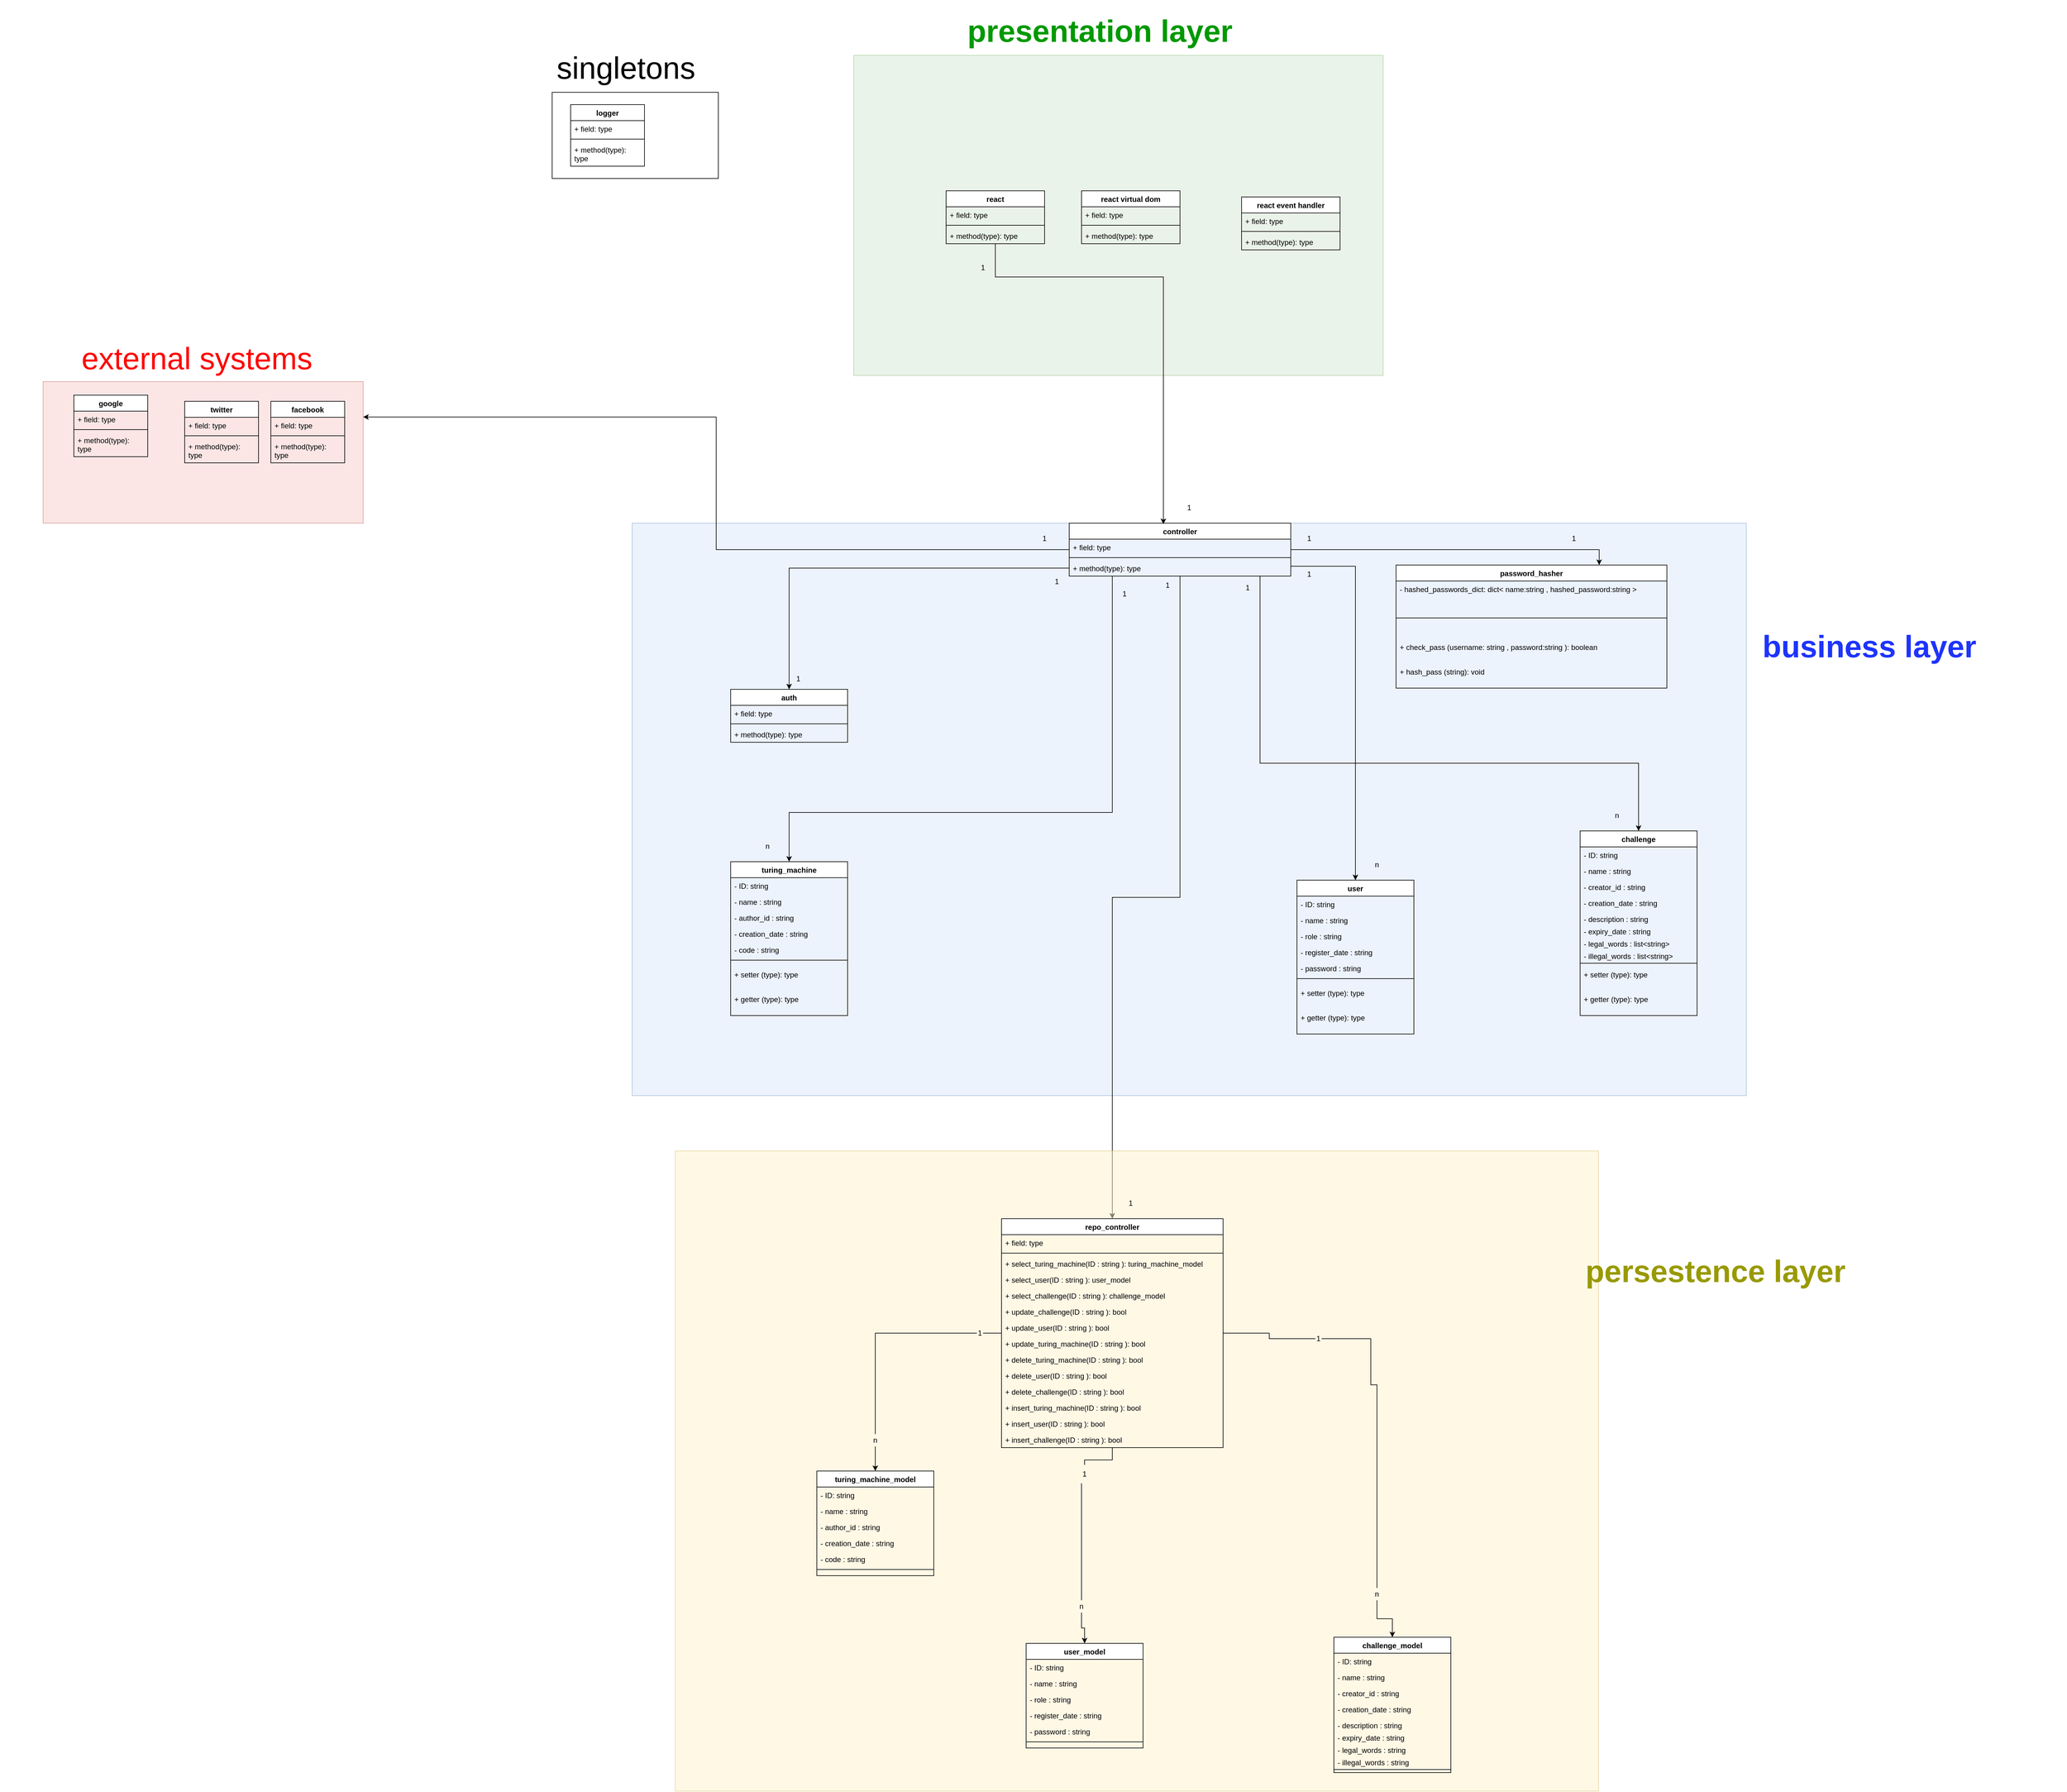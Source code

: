 <mxfile version="23.0.2" type="device">
  <diagram id="C5RBs43oDa-KdzZeNtuy" name="Page-1">
    <mxGraphModel dx="5154" dy="3052" grid="1" gridSize="10" guides="1" tooltips="1" connect="1" arrows="1" fold="1" page="1" pageScale="1" pageWidth="827" pageHeight="1169" math="0" shadow="0">
      <root>
        <mxCell id="WIyWlLk6GJQsqaUBKTNV-0" />
        <mxCell id="WIyWlLk6GJQsqaUBKTNV-1" parent="WIyWlLk6GJQsqaUBKTNV-0" />
        <mxCell id="UE2ysa2cql5D2mdt5GFg-4" value="" style="html=1;whiteSpace=wrap;fillColor=#d5e8d4;strokeColor=#82b366;opacity=50;" vertex="1" parent="WIyWlLk6GJQsqaUBKTNV-1">
          <mxGeometry x="-80" y="-620" width="860" height="520" as="geometry" />
        </mxCell>
        <mxCell id="UE2ysa2cql5D2mdt5GFg-5" value="presentation layer" style="text;html=1;strokeColor=none;fillColor=none;align=center;verticalAlign=middle;whiteSpace=wrap;rounded=0;fontSize=50;fontColor=#009900;fontStyle=1" vertex="1" parent="WIyWlLk6GJQsqaUBKTNV-1">
          <mxGeometry y="-710" width="640" height="100" as="geometry" />
        </mxCell>
        <mxCell id="UE2ysa2cql5D2mdt5GFg-6" value="react" style="swimlane;fontStyle=1;align=center;verticalAlign=top;childLayout=stackLayout;horizontal=1;startSize=26;horizontalStack=0;resizeParent=1;resizeParentMax=0;resizeLast=0;collapsible=1;marginBottom=0;whiteSpace=wrap;html=1;" vertex="1" parent="WIyWlLk6GJQsqaUBKTNV-1">
          <mxGeometry x="70" y="-400" width="160" height="86" as="geometry">
            <mxRectangle x="70" y="-400" width="100" height="30" as="alternateBounds" />
          </mxGeometry>
        </mxCell>
        <mxCell id="UE2ysa2cql5D2mdt5GFg-7" value="+ field: type" style="text;strokeColor=none;fillColor=none;align=left;verticalAlign=top;spacingLeft=4;spacingRight=4;overflow=hidden;rotatable=0;points=[[0,0.5],[1,0.5]];portConstraint=eastwest;whiteSpace=wrap;html=1;" vertex="1" parent="UE2ysa2cql5D2mdt5GFg-6">
          <mxGeometry y="26" width="160" height="26" as="geometry" />
        </mxCell>
        <mxCell id="UE2ysa2cql5D2mdt5GFg-8" value="" style="line;strokeWidth=1;fillColor=none;align=left;verticalAlign=middle;spacingTop=-1;spacingLeft=3;spacingRight=3;rotatable=0;labelPosition=right;points=[];portConstraint=eastwest;strokeColor=inherit;" vertex="1" parent="UE2ysa2cql5D2mdt5GFg-6">
          <mxGeometry y="52" width="160" height="8" as="geometry" />
        </mxCell>
        <mxCell id="UE2ysa2cql5D2mdt5GFg-9" value="+ method(type): type" style="text;strokeColor=none;fillColor=none;align=left;verticalAlign=top;spacingLeft=4;spacingRight=4;overflow=hidden;rotatable=0;points=[[0,0.5],[1,0.5]];portConstraint=eastwest;whiteSpace=wrap;html=1;" vertex="1" parent="UE2ysa2cql5D2mdt5GFg-6">
          <mxGeometry y="60" width="160" height="26" as="geometry" />
        </mxCell>
        <mxCell id="UE2ysa2cql5D2mdt5GFg-10" value="react virtual dom" style="swimlane;fontStyle=1;align=center;verticalAlign=top;childLayout=stackLayout;horizontal=1;startSize=26;horizontalStack=0;resizeParent=1;resizeParentMax=0;resizeLast=0;collapsible=1;marginBottom=0;whiteSpace=wrap;html=1;" vertex="1" parent="WIyWlLk6GJQsqaUBKTNV-1">
          <mxGeometry x="290" y="-400" width="160" height="86" as="geometry">
            <mxRectangle x="70" y="-400" width="100" height="30" as="alternateBounds" />
          </mxGeometry>
        </mxCell>
        <mxCell id="UE2ysa2cql5D2mdt5GFg-11" value="+ field: type" style="text;strokeColor=none;fillColor=none;align=left;verticalAlign=top;spacingLeft=4;spacingRight=4;overflow=hidden;rotatable=0;points=[[0,0.5],[1,0.5]];portConstraint=eastwest;whiteSpace=wrap;html=1;" vertex="1" parent="UE2ysa2cql5D2mdt5GFg-10">
          <mxGeometry y="26" width="160" height="26" as="geometry" />
        </mxCell>
        <mxCell id="UE2ysa2cql5D2mdt5GFg-12" value="" style="line;strokeWidth=1;fillColor=none;align=left;verticalAlign=middle;spacingTop=-1;spacingLeft=3;spacingRight=3;rotatable=0;labelPosition=right;points=[];portConstraint=eastwest;strokeColor=inherit;" vertex="1" parent="UE2ysa2cql5D2mdt5GFg-10">
          <mxGeometry y="52" width="160" height="8" as="geometry" />
        </mxCell>
        <mxCell id="UE2ysa2cql5D2mdt5GFg-13" value="+ method(type): type" style="text;strokeColor=none;fillColor=none;align=left;verticalAlign=top;spacingLeft=4;spacingRight=4;overflow=hidden;rotatable=0;points=[[0,0.5],[1,0.5]];portConstraint=eastwest;whiteSpace=wrap;html=1;" vertex="1" parent="UE2ysa2cql5D2mdt5GFg-10">
          <mxGeometry y="60" width="160" height="26" as="geometry" />
        </mxCell>
        <mxCell id="UE2ysa2cql5D2mdt5GFg-14" value="react event handler" style="swimlane;fontStyle=1;align=center;verticalAlign=top;childLayout=stackLayout;horizontal=1;startSize=26;horizontalStack=0;resizeParent=1;resizeParentMax=0;resizeLast=0;collapsible=1;marginBottom=0;whiteSpace=wrap;html=1;" vertex="1" parent="WIyWlLk6GJQsqaUBKTNV-1">
          <mxGeometry x="550" y="-390" width="160" height="86" as="geometry">
            <mxRectangle x="70" y="-400" width="100" height="30" as="alternateBounds" />
          </mxGeometry>
        </mxCell>
        <mxCell id="UE2ysa2cql5D2mdt5GFg-15" value="+ field: type" style="text;strokeColor=none;fillColor=none;align=left;verticalAlign=top;spacingLeft=4;spacingRight=4;overflow=hidden;rotatable=0;points=[[0,0.5],[1,0.5]];portConstraint=eastwest;whiteSpace=wrap;html=1;" vertex="1" parent="UE2ysa2cql5D2mdt5GFg-14">
          <mxGeometry y="26" width="160" height="26" as="geometry" />
        </mxCell>
        <mxCell id="UE2ysa2cql5D2mdt5GFg-16" value="" style="line;strokeWidth=1;fillColor=none;align=left;verticalAlign=middle;spacingTop=-1;spacingLeft=3;spacingRight=3;rotatable=0;labelPosition=right;points=[];portConstraint=eastwest;strokeColor=inherit;" vertex="1" parent="UE2ysa2cql5D2mdt5GFg-14">
          <mxGeometry y="52" width="160" height="8" as="geometry" />
        </mxCell>
        <mxCell id="UE2ysa2cql5D2mdt5GFg-17" value="+ method(type): type" style="text;strokeColor=none;fillColor=none;align=left;verticalAlign=top;spacingLeft=4;spacingRight=4;overflow=hidden;rotatable=0;points=[[0,0.5],[1,0.5]];portConstraint=eastwest;whiteSpace=wrap;html=1;" vertex="1" parent="UE2ysa2cql5D2mdt5GFg-14">
          <mxGeometry y="60" width="160" height="26" as="geometry" />
        </mxCell>
        <mxCell id="UE2ysa2cql5D2mdt5GFg-19" value="" style="html=1;whiteSpace=wrap;fillColor=none;" vertex="1" parent="WIyWlLk6GJQsqaUBKTNV-1">
          <mxGeometry x="-570" y="-560" width="270" height="140" as="geometry" />
        </mxCell>
        <mxCell id="UE2ysa2cql5D2mdt5GFg-20" value="singletons" style="text;html=1;strokeColor=none;fillColor=none;align=center;verticalAlign=middle;whiteSpace=wrap;rounded=0;fontSize=50;" vertex="1" parent="WIyWlLk6GJQsqaUBKTNV-1">
          <mxGeometry x="-770" y="-650" width="640" height="100" as="geometry" />
        </mxCell>
        <mxCell id="UE2ysa2cql5D2mdt5GFg-22" value="logger" style="swimlane;fontStyle=1;align=center;verticalAlign=top;childLayout=stackLayout;horizontal=1;startSize=26;horizontalStack=0;resizeParent=1;resizeParentMax=0;resizeLast=0;collapsible=1;marginBottom=0;whiteSpace=wrap;html=1;" vertex="1" parent="WIyWlLk6GJQsqaUBKTNV-1">
          <mxGeometry x="-540" y="-540" width="120" height="100" as="geometry">
            <mxRectangle x="70" y="-400" width="100" height="30" as="alternateBounds" />
          </mxGeometry>
        </mxCell>
        <mxCell id="UE2ysa2cql5D2mdt5GFg-23" value="+ field: type" style="text;strokeColor=none;fillColor=none;align=left;verticalAlign=top;spacingLeft=4;spacingRight=4;overflow=hidden;rotatable=0;points=[[0,0.5],[1,0.5]];portConstraint=eastwest;whiteSpace=wrap;html=1;" vertex="1" parent="UE2ysa2cql5D2mdt5GFg-22">
          <mxGeometry y="26" width="120" height="26" as="geometry" />
        </mxCell>
        <mxCell id="UE2ysa2cql5D2mdt5GFg-24" value="" style="line;strokeWidth=1;fillColor=none;align=left;verticalAlign=middle;spacingTop=-1;spacingLeft=3;spacingRight=3;rotatable=0;labelPosition=right;points=[];portConstraint=eastwest;strokeColor=inherit;" vertex="1" parent="UE2ysa2cql5D2mdt5GFg-22">
          <mxGeometry y="52" width="120" height="8" as="geometry" />
        </mxCell>
        <mxCell id="UE2ysa2cql5D2mdt5GFg-25" value="+ method(type): type" style="text;strokeColor=none;fillColor=none;align=left;verticalAlign=top;spacingLeft=4;spacingRight=4;overflow=hidden;rotatable=0;points=[[0,0.5],[1,0.5]];portConstraint=eastwest;whiteSpace=wrap;html=1;" vertex="1" parent="UE2ysa2cql5D2mdt5GFg-22">
          <mxGeometry y="60" width="120" height="40" as="geometry" />
        </mxCell>
        <mxCell id="UE2ysa2cql5D2mdt5GFg-26" value="" style="html=1;whiteSpace=wrap;fillColor=#dae8fc;labelBackgroundColor=default;strokeColor=#6c8ebf;opacity=50;" vertex="1" parent="WIyWlLk6GJQsqaUBKTNV-1">
          <mxGeometry x="-440" y="140" width="1810" height="930" as="geometry" />
        </mxCell>
        <mxCell id="UE2ysa2cql5D2mdt5GFg-27" value="business layer" style="text;html=1;strokeColor=none;fillColor=none;align=center;verticalAlign=middle;whiteSpace=wrap;rounded=0;fontSize=50;fontColor=#1E34FC;fontStyle=1" vertex="1" parent="WIyWlLk6GJQsqaUBKTNV-1">
          <mxGeometry x="1250" y="290" width="640" height="100" as="geometry" />
        </mxCell>
        <mxCell id="UE2ysa2cql5D2mdt5GFg-189" style="edgeStyle=orthogonalEdgeStyle;rounded=0;orthogonalLoop=1;jettySize=auto;html=1;" edge="1" parent="WIyWlLk6GJQsqaUBKTNV-1" source="UE2ysa2cql5D2mdt5GFg-28" target="UE2ysa2cql5D2mdt5GFg-117">
          <mxGeometry relative="1" as="geometry" />
        </mxCell>
        <mxCell id="UE2ysa2cql5D2mdt5GFg-197" style="edgeStyle=orthogonalEdgeStyle;rounded=0;orthogonalLoop=1;jettySize=auto;html=1;entryX=1;entryY=0.25;entryDx=0;entryDy=0;" edge="1" parent="WIyWlLk6GJQsqaUBKTNV-1" source="UE2ysa2cql5D2mdt5GFg-28" target="UE2ysa2cql5D2mdt5GFg-41">
          <mxGeometry relative="1" as="geometry" />
        </mxCell>
        <mxCell id="UE2ysa2cql5D2mdt5GFg-198" style="edgeStyle=orthogonalEdgeStyle;rounded=0;orthogonalLoop=1;jettySize=auto;html=1;" edge="1" parent="WIyWlLk6GJQsqaUBKTNV-1" source="UE2ysa2cql5D2mdt5GFg-28" target="UE2ysa2cql5D2mdt5GFg-81">
          <mxGeometry relative="1" as="geometry">
            <Array as="points">
              <mxPoint x="340" y="610" />
              <mxPoint x="-185" y="610" />
            </Array>
          </mxGeometry>
        </mxCell>
        <mxCell id="UE2ysa2cql5D2mdt5GFg-201" style="edgeStyle=orthogonalEdgeStyle;rounded=0;orthogonalLoop=1;jettySize=auto;html=1;entryX=0.5;entryY=0;entryDx=0;entryDy=0;" edge="1" parent="WIyWlLk6GJQsqaUBKTNV-1" source="UE2ysa2cql5D2mdt5GFg-28" target="UE2ysa2cql5D2mdt5GFg-72">
          <mxGeometry relative="1" as="geometry">
            <Array as="points">
              <mxPoint x="735" y="210" />
            </Array>
          </mxGeometry>
        </mxCell>
        <mxCell id="UE2ysa2cql5D2mdt5GFg-202" style="edgeStyle=orthogonalEdgeStyle;rounded=0;orthogonalLoop=1;jettySize=auto;html=1;entryX=0.75;entryY=0;entryDx=0;entryDy=0;" edge="1" parent="WIyWlLk6GJQsqaUBKTNV-1" source="UE2ysa2cql5D2mdt5GFg-28" target="UE2ysa2cql5D2mdt5GFg-103">
          <mxGeometry relative="1" as="geometry" />
        </mxCell>
        <mxCell id="UE2ysa2cql5D2mdt5GFg-203" style="edgeStyle=orthogonalEdgeStyle;rounded=0;orthogonalLoop=1;jettySize=auto;html=1;" edge="1" parent="WIyWlLk6GJQsqaUBKTNV-1" source="UE2ysa2cql5D2mdt5GFg-28" target="UE2ysa2cql5D2mdt5GFg-90">
          <mxGeometry relative="1" as="geometry">
            <Array as="points">
              <mxPoint x="580" y="530" />
              <mxPoint x="1195" y="530" />
            </Array>
          </mxGeometry>
        </mxCell>
        <mxCell id="UE2ysa2cql5D2mdt5GFg-28" value="controller" style="swimlane;fontStyle=1;align=center;verticalAlign=top;childLayout=stackLayout;horizontal=1;startSize=26;horizontalStack=0;resizeParent=1;resizeParentMax=0;resizeLast=0;collapsible=1;marginBottom=0;whiteSpace=wrap;html=1;" vertex="1" parent="WIyWlLk6GJQsqaUBKTNV-1">
          <mxGeometry x="270" y="140" width="360" height="86" as="geometry">
            <mxRectangle x="70" y="-400" width="100" height="30" as="alternateBounds" />
          </mxGeometry>
        </mxCell>
        <mxCell id="UE2ysa2cql5D2mdt5GFg-29" value="+ field: type" style="text;strokeColor=none;fillColor=none;align=left;verticalAlign=top;spacingLeft=4;spacingRight=4;overflow=hidden;rotatable=0;points=[[0,0.5],[1,0.5]];portConstraint=eastwest;whiteSpace=wrap;html=1;" vertex="1" parent="UE2ysa2cql5D2mdt5GFg-28">
          <mxGeometry y="26" width="360" height="26" as="geometry" />
        </mxCell>
        <mxCell id="UE2ysa2cql5D2mdt5GFg-30" value="" style="line;strokeWidth=1;fillColor=none;align=left;verticalAlign=middle;spacingTop=-1;spacingLeft=3;spacingRight=3;rotatable=0;labelPosition=right;points=[];portConstraint=eastwest;strokeColor=inherit;" vertex="1" parent="UE2ysa2cql5D2mdt5GFg-28">
          <mxGeometry y="52" width="360" height="8" as="geometry" />
        </mxCell>
        <mxCell id="UE2ysa2cql5D2mdt5GFg-31" value="+ method(type): type" style="text;strokeColor=none;fillColor=none;align=left;verticalAlign=top;spacingLeft=4;spacingRight=4;overflow=hidden;rotatable=0;points=[[0,0.5],[1,0.5]];portConstraint=eastwest;whiteSpace=wrap;html=1;" vertex="1" parent="UE2ysa2cql5D2mdt5GFg-28">
          <mxGeometry y="60" width="360" height="26" as="geometry" />
        </mxCell>
        <mxCell id="UE2ysa2cql5D2mdt5GFg-32" value="auth" style="swimlane;fontStyle=1;align=center;verticalAlign=top;childLayout=stackLayout;horizontal=1;startSize=26;horizontalStack=0;resizeParent=1;resizeParentMax=0;resizeLast=0;collapsible=1;marginBottom=0;whiteSpace=wrap;html=1;" vertex="1" parent="WIyWlLk6GJQsqaUBKTNV-1">
          <mxGeometry x="-280" y="410" width="190" height="86" as="geometry">
            <mxRectangle x="70" y="-400" width="100" height="30" as="alternateBounds" />
          </mxGeometry>
        </mxCell>
        <mxCell id="UE2ysa2cql5D2mdt5GFg-33" value="+ field: type" style="text;strokeColor=none;fillColor=none;align=left;verticalAlign=top;spacingLeft=4;spacingRight=4;overflow=hidden;rotatable=0;points=[[0,0.5],[1,0.5]];portConstraint=eastwest;whiteSpace=wrap;html=1;" vertex="1" parent="UE2ysa2cql5D2mdt5GFg-32">
          <mxGeometry y="26" width="190" height="26" as="geometry" />
        </mxCell>
        <mxCell id="UE2ysa2cql5D2mdt5GFg-34" value="" style="line;strokeWidth=1;fillColor=none;align=left;verticalAlign=middle;spacingTop=-1;spacingLeft=3;spacingRight=3;rotatable=0;labelPosition=right;points=[];portConstraint=eastwest;strokeColor=inherit;" vertex="1" parent="UE2ysa2cql5D2mdt5GFg-32">
          <mxGeometry y="52" width="190" height="8" as="geometry" />
        </mxCell>
        <mxCell id="UE2ysa2cql5D2mdt5GFg-35" value="+ method(type): type" style="text;strokeColor=none;fillColor=none;align=left;verticalAlign=top;spacingLeft=4;spacingRight=4;overflow=hidden;rotatable=0;points=[[0,0.5],[1,0.5]];portConstraint=eastwest;whiteSpace=wrap;html=1;" vertex="1" parent="UE2ysa2cql5D2mdt5GFg-32">
          <mxGeometry y="60" width="190" height="26" as="geometry" />
        </mxCell>
        <mxCell id="UE2ysa2cql5D2mdt5GFg-41" value="" style="html=1;whiteSpace=wrap;fillColor=#f8cecc;strokeColor=#b85450;opacity=50;" vertex="1" parent="WIyWlLk6GJQsqaUBKTNV-1">
          <mxGeometry x="-1397" y="-90" width="520" height="230" as="geometry" />
        </mxCell>
        <mxCell id="UE2ysa2cql5D2mdt5GFg-42" value="external systems" style="text;html=1;strokeColor=none;fillColor=none;align=center;verticalAlign=middle;whiteSpace=wrap;rounded=0;fontSize=50;fontColor=#FF0000;" vertex="1" parent="WIyWlLk6GJQsqaUBKTNV-1">
          <mxGeometry x="-1467" y="-178" width="640" height="100" as="geometry" />
        </mxCell>
        <mxCell id="UE2ysa2cql5D2mdt5GFg-43" value="google" style="swimlane;fontStyle=1;align=center;verticalAlign=top;childLayout=stackLayout;horizontal=1;startSize=26;horizontalStack=0;resizeParent=1;resizeParentMax=0;resizeLast=0;collapsible=1;marginBottom=0;whiteSpace=wrap;html=1;" vertex="1" parent="WIyWlLk6GJQsqaUBKTNV-1">
          <mxGeometry x="-1347" y="-68" width="120" height="100" as="geometry">
            <mxRectangle x="70" y="-400" width="100" height="30" as="alternateBounds" />
          </mxGeometry>
        </mxCell>
        <mxCell id="UE2ysa2cql5D2mdt5GFg-44" value="+ field: type" style="text;strokeColor=none;fillColor=none;align=left;verticalAlign=top;spacingLeft=4;spacingRight=4;overflow=hidden;rotatable=0;points=[[0,0.5],[1,0.5]];portConstraint=eastwest;whiteSpace=wrap;html=1;" vertex="1" parent="UE2ysa2cql5D2mdt5GFg-43">
          <mxGeometry y="26" width="120" height="26" as="geometry" />
        </mxCell>
        <mxCell id="UE2ysa2cql5D2mdt5GFg-45" value="" style="line;strokeWidth=1;fillColor=none;align=left;verticalAlign=middle;spacingTop=-1;spacingLeft=3;spacingRight=3;rotatable=0;labelPosition=right;points=[];portConstraint=eastwest;strokeColor=inherit;" vertex="1" parent="UE2ysa2cql5D2mdt5GFg-43">
          <mxGeometry y="52" width="120" height="8" as="geometry" />
        </mxCell>
        <mxCell id="UE2ysa2cql5D2mdt5GFg-46" value="+ method(type): type" style="text;strokeColor=none;fillColor=none;align=left;verticalAlign=top;spacingLeft=4;spacingRight=4;overflow=hidden;rotatable=0;points=[[0,0.5],[1,0.5]];portConstraint=eastwest;whiteSpace=wrap;html=1;" vertex="1" parent="UE2ysa2cql5D2mdt5GFg-43">
          <mxGeometry y="60" width="120" height="40" as="geometry" />
        </mxCell>
        <mxCell id="UE2ysa2cql5D2mdt5GFg-47" value="twitter" style="swimlane;fontStyle=1;align=center;verticalAlign=top;childLayout=stackLayout;horizontal=1;startSize=26;horizontalStack=0;resizeParent=1;resizeParentMax=0;resizeLast=0;collapsible=1;marginBottom=0;whiteSpace=wrap;html=1;" vertex="1" parent="WIyWlLk6GJQsqaUBKTNV-1">
          <mxGeometry x="-1167" y="-58" width="120" height="100" as="geometry">
            <mxRectangle x="70" y="-400" width="100" height="30" as="alternateBounds" />
          </mxGeometry>
        </mxCell>
        <mxCell id="UE2ysa2cql5D2mdt5GFg-48" value="+ field: type" style="text;strokeColor=none;fillColor=none;align=left;verticalAlign=top;spacingLeft=4;spacingRight=4;overflow=hidden;rotatable=0;points=[[0,0.5],[1,0.5]];portConstraint=eastwest;whiteSpace=wrap;html=1;" vertex="1" parent="UE2ysa2cql5D2mdt5GFg-47">
          <mxGeometry y="26" width="120" height="26" as="geometry" />
        </mxCell>
        <mxCell id="UE2ysa2cql5D2mdt5GFg-49" value="" style="line;strokeWidth=1;fillColor=none;align=left;verticalAlign=middle;spacingTop=-1;spacingLeft=3;spacingRight=3;rotatable=0;labelPosition=right;points=[];portConstraint=eastwest;strokeColor=inherit;" vertex="1" parent="UE2ysa2cql5D2mdt5GFg-47">
          <mxGeometry y="52" width="120" height="8" as="geometry" />
        </mxCell>
        <mxCell id="UE2ysa2cql5D2mdt5GFg-50" value="+ method(type): type" style="text;strokeColor=none;fillColor=none;align=left;verticalAlign=top;spacingLeft=4;spacingRight=4;overflow=hidden;rotatable=0;points=[[0,0.5],[1,0.5]];portConstraint=eastwest;whiteSpace=wrap;html=1;" vertex="1" parent="UE2ysa2cql5D2mdt5GFg-47">
          <mxGeometry y="60" width="120" height="40" as="geometry" />
        </mxCell>
        <mxCell id="UE2ysa2cql5D2mdt5GFg-51" value="facebook" style="swimlane;fontStyle=1;align=center;verticalAlign=top;childLayout=stackLayout;horizontal=1;startSize=26;horizontalStack=0;resizeParent=1;resizeParentMax=0;resizeLast=0;collapsible=1;marginBottom=0;whiteSpace=wrap;html=1;" vertex="1" parent="WIyWlLk6GJQsqaUBKTNV-1">
          <mxGeometry x="-1027" y="-58" width="120" height="100" as="geometry">
            <mxRectangle x="70" y="-400" width="100" height="30" as="alternateBounds" />
          </mxGeometry>
        </mxCell>
        <mxCell id="UE2ysa2cql5D2mdt5GFg-52" value="+ field: type" style="text;strokeColor=none;fillColor=none;align=left;verticalAlign=top;spacingLeft=4;spacingRight=4;overflow=hidden;rotatable=0;points=[[0,0.5],[1,0.5]];portConstraint=eastwest;whiteSpace=wrap;html=1;" vertex="1" parent="UE2ysa2cql5D2mdt5GFg-51">
          <mxGeometry y="26" width="120" height="26" as="geometry" />
        </mxCell>
        <mxCell id="UE2ysa2cql5D2mdt5GFg-53" value="" style="line;strokeWidth=1;fillColor=none;align=left;verticalAlign=middle;spacingTop=-1;spacingLeft=3;spacingRight=3;rotatable=0;labelPosition=right;points=[];portConstraint=eastwest;strokeColor=inherit;" vertex="1" parent="UE2ysa2cql5D2mdt5GFg-51">
          <mxGeometry y="52" width="120" height="8" as="geometry" />
        </mxCell>
        <mxCell id="UE2ysa2cql5D2mdt5GFg-54" value="+ method(type): type" style="text;strokeColor=none;fillColor=none;align=left;verticalAlign=top;spacingLeft=4;spacingRight=4;overflow=hidden;rotatable=0;points=[[0,0.5],[1,0.5]];portConstraint=eastwest;whiteSpace=wrap;html=1;" vertex="1" parent="UE2ysa2cql5D2mdt5GFg-51">
          <mxGeometry y="60" width="120" height="40" as="geometry" />
        </mxCell>
        <mxCell id="UE2ysa2cql5D2mdt5GFg-72" value="user" style="swimlane;fontStyle=1;align=center;verticalAlign=top;childLayout=stackLayout;horizontal=1;startSize=26;horizontalStack=0;resizeParent=1;resizeParentMax=0;resizeLast=0;collapsible=1;marginBottom=0;whiteSpace=wrap;html=1;" vertex="1" parent="WIyWlLk6GJQsqaUBKTNV-1">
          <mxGeometry x="640" y="720" width="190" height="250" as="geometry">
            <mxRectangle x="70" y="-400" width="100" height="30" as="alternateBounds" />
          </mxGeometry>
        </mxCell>
        <mxCell id="UE2ysa2cql5D2mdt5GFg-73" value="- ID: string" style="text;strokeColor=none;fillColor=none;align=left;verticalAlign=top;spacingLeft=4;spacingRight=4;overflow=hidden;rotatable=0;points=[[0,0.5],[1,0.5]];portConstraint=eastwest;whiteSpace=wrap;html=1;" vertex="1" parent="UE2ysa2cql5D2mdt5GFg-72">
          <mxGeometry y="26" width="190" height="26" as="geometry" />
        </mxCell>
        <mxCell id="UE2ysa2cql5D2mdt5GFg-74" value="- name : string" style="text;strokeColor=none;fillColor=none;align=left;verticalAlign=top;spacingLeft=4;spacingRight=4;overflow=hidden;rotatable=0;points=[[0,0.5],[1,0.5]];portConstraint=eastwest;whiteSpace=wrap;html=1;" vertex="1" parent="UE2ysa2cql5D2mdt5GFg-72">
          <mxGeometry y="52" width="190" height="26" as="geometry" />
        </mxCell>
        <mxCell id="UE2ysa2cql5D2mdt5GFg-75" value="- role : string" style="text;strokeColor=none;fillColor=none;align=left;verticalAlign=top;spacingLeft=4;spacingRight=4;overflow=hidden;rotatable=0;points=[[0,0.5],[1,0.5]];portConstraint=eastwest;whiteSpace=wrap;html=1;" vertex="1" parent="UE2ysa2cql5D2mdt5GFg-72">
          <mxGeometry y="78" width="190" height="26" as="geometry" />
        </mxCell>
        <mxCell id="UE2ysa2cql5D2mdt5GFg-78" value="- register_date : string" style="text;strokeColor=none;fillColor=none;align=left;verticalAlign=top;spacingLeft=4;spacingRight=4;overflow=hidden;rotatable=0;points=[[0,0.5],[1,0.5]];portConstraint=eastwest;whiteSpace=wrap;html=1;" vertex="1" parent="UE2ysa2cql5D2mdt5GFg-72">
          <mxGeometry y="104" width="190" height="26" as="geometry" />
        </mxCell>
        <mxCell id="UE2ysa2cql5D2mdt5GFg-79" value="- password : string" style="text;strokeColor=none;fillColor=none;align=left;verticalAlign=top;spacingLeft=4;spacingRight=4;overflow=hidden;rotatable=0;points=[[0,0.5],[1,0.5]];portConstraint=eastwest;whiteSpace=wrap;html=1;" vertex="1" parent="UE2ysa2cql5D2mdt5GFg-72">
          <mxGeometry y="130" width="190" height="20" as="geometry" />
        </mxCell>
        <mxCell id="UE2ysa2cql5D2mdt5GFg-76" value="" style="line;strokeWidth=1;fillColor=none;align=left;verticalAlign=middle;spacingTop=-1;spacingLeft=3;spacingRight=3;rotatable=0;labelPosition=right;points=[];portConstraint=eastwest;strokeColor=inherit;" vertex="1" parent="UE2ysa2cql5D2mdt5GFg-72">
          <mxGeometry y="150" width="190" height="20" as="geometry" />
        </mxCell>
        <mxCell id="UE2ysa2cql5D2mdt5GFg-80" value="+ setter (type): type" style="text;strokeColor=none;fillColor=none;align=left;verticalAlign=top;spacingLeft=4;spacingRight=4;overflow=hidden;rotatable=0;points=[[0,0.5],[1,0.5]];portConstraint=eastwest;whiteSpace=wrap;html=1;" vertex="1" parent="UE2ysa2cql5D2mdt5GFg-72">
          <mxGeometry y="170" width="190" height="40" as="geometry" />
        </mxCell>
        <mxCell id="UE2ysa2cql5D2mdt5GFg-77" value="+ getter (type): type" style="text;strokeColor=none;fillColor=none;align=left;verticalAlign=top;spacingLeft=4;spacingRight=4;overflow=hidden;rotatable=0;points=[[0,0.5],[1,0.5]];portConstraint=eastwest;whiteSpace=wrap;html=1;" vertex="1" parent="UE2ysa2cql5D2mdt5GFg-72">
          <mxGeometry y="210" width="190" height="40" as="geometry" />
        </mxCell>
        <mxCell id="UE2ysa2cql5D2mdt5GFg-81" value="turing_machine" style="swimlane;fontStyle=1;align=center;verticalAlign=top;childLayout=stackLayout;horizontal=1;startSize=26;horizontalStack=0;resizeParent=1;resizeParentMax=0;resizeLast=0;collapsible=1;marginBottom=0;whiteSpace=wrap;html=1;" vertex="1" parent="WIyWlLk6GJQsqaUBKTNV-1">
          <mxGeometry x="-280" y="690" width="190" height="250" as="geometry">
            <mxRectangle x="70" y="-400" width="100" height="30" as="alternateBounds" />
          </mxGeometry>
        </mxCell>
        <mxCell id="UE2ysa2cql5D2mdt5GFg-82" value="- ID: string" style="text;strokeColor=none;fillColor=none;align=left;verticalAlign=top;spacingLeft=4;spacingRight=4;overflow=hidden;rotatable=0;points=[[0,0.5],[1,0.5]];portConstraint=eastwest;whiteSpace=wrap;html=1;" vertex="1" parent="UE2ysa2cql5D2mdt5GFg-81">
          <mxGeometry y="26" width="190" height="26" as="geometry" />
        </mxCell>
        <mxCell id="UE2ysa2cql5D2mdt5GFg-83" value="- name : string" style="text;strokeColor=none;fillColor=none;align=left;verticalAlign=top;spacingLeft=4;spacingRight=4;overflow=hidden;rotatable=0;points=[[0,0.5],[1,0.5]];portConstraint=eastwest;whiteSpace=wrap;html=1;" vertex="1" parent="UE2ysa2cql5D2mdt5GFg-81">
          <mxGeometry y="52" width="190" height="26" as="geometry" />
        </mxCell>
        <mxCell id="UE2ysa2cql5D2mdt5GFg-84" value="- author_id : string" style="text;strokeColor=none;fillColor=none;align=left;verticalAlign=top;spacingLeft=4;spacingRight=4;overflow=hidden;rotatable=0;points=[[0,0.5],[1,0.5]];portConstraint=eastwest;whiteSpace=wrap;html=1;" vertex="1" parent="UE2ysa2cql5D2mdt5GFg-81">
          <mxGeometry y="78" width="190" height="26" as="geometry" />
        </mxCell>
        <mxCell id="UE2ysa2cql5D2mdt5GFg-85" value="- creation_date : string" style="text;strokeColor=none;fillColor=none;align=left;verticalAlign=top;spacingLeft=4;spacingRight=4;overflow=hidden;rotatable=0;points=[[0,0.5],[1,0.5]];portConstraint=eastwest;whiteSpace=wrap;html=1;" vertex="1" parent="UE2ysa2cql5D2mdt5GFg-81">
          <mxGeometry y="104" width="190" height="26" as="geometry" />
        </mxCell>
        <mxCell id="UE2ysa2cql5D2mdt5GFg-86" value="- code : string" style="text;strokeColor=none;fillColor=none;align=left;verticalAlign=top;spacingLeft=4;spacingRight=4;overflow=hidden;rotatable=0;points=[[0,0.5],[1,0.5]];portConstraint=eastwest;whiteSpace=wrap;html=1;" vertex="1" parent="UE2ysa2cql5D2mdt5GFg-81">
          <mxGeometry y="130" width="190" height="20" as="geometry" />
        </mxCell>
        <mxCell id="UE2ysa2cql5D2mdt5GFg-87" value="" style="line;strokeWidth=1;fillColor=none;align=left;verticalAlign=middle;spacingTop=-1;spacingLeft=3;spacingRight=3;rotatable=0;labelPosition=right;points=[];portConstraint=eastwest;strokeColor=inherit;" vertex="1" parent="UE2ysa2cql5D2mdt5GFg-81">
          <mxGeometry y="150" width="190" height="20" as="geometry" />
        </mxCell>
        <mxCell id="UE2ysa2cql5D2mdt5GFg-88" value="+ setter (type): type" style="text;strokeColor=none;fillColor=none;align=left;verticalAlign=top;spacingLeft=4;spacingRight=4;overflow=hidden;rotatable=0;points=[[0,0.5],[1,0.5]];portConstraint=eastwest;whiteSpace=wrap;html=1;" vertex="1" parent="UE2ysa2cql5D2mdt5GFg-81">
          <mxGeometry y="170" width="190" height="40" as="geometry" />
        </mxCell>
        <mxCell id="UE2ysa2cql5D2mdt5GFg-89" value="+ getter (type): type" style="text;strokeColor=none;fillColor=none;align=left;verticalAlign=top;spacingLeft=4;spacingRight=4;overflow=hidden;rotatable=0;points=[[0,0.5],[1,0.5]];portConstraint=eastwest;whiteSpace=wrap;html=1;" vertex="1" parent="UE2ysa2cql5D2mdt5GFg-81">
          <mxGeometry y="210" width="190" height="40" as="geometry" />
        </mxCell>
        <mxCell id="UE2ysa2cql5D2mdt5GFg-90" value="challenge" style="swimlane;fontStyle=1;align=center;verticalAlign=top;childLayout=stackLayout;horizontal=1;startSize=26;horizontalStack=0;resizeParent=1;resizeParentMax=0;resizeLast=0;collapsible=1;marginBottom=0;whiteSpace=wrap;html=1;" vertex="1" parent="WIyWlLk6GJQsqaUBKTNV-1">
          <mxGeometry x="1100" y="640" width="190" height="300" as="geometry">
            <mxRectangle x="70" y="-400" width="100" height="30" as="alternateBounds" />
          </mxGeometry>
        </mxCell>
        <mxCell id="UE2ysa2cql5D2mdt5GFg-91" value="- ID: string" style="text;strokeColor=none;fillColor=none;align=left;verticalAlign=top;spacingLeft=4;spacingRight=4;overflow=hidden;rotatable=0;points=[[0,0.5],[1,0.5]];portConstraint=eastwest;whiteSpace=wrap;html=1;" vertex="1" parent="UE2ysa2cql5D2mdt5GFg-90">
          <mxGeometry y="26" width="190" height="26" as="geometry" />
        </mxCell>
        <mxCell id="UE2ysa2cql5D2mdt5GFg-92" value="- name : string" style="text;strokeColor=none;fillColor=none;align=left;verticalAlign=top;spacingLeft=4;spacingRight=4;overflow=hidden;rotatable=0;points=[[0,0.5],[1,0.5]];portConstraint=eastwest;whiteSpace=wrap;html=1;" vertex="1" parent="UE2ysa2cql5D2mdt5GFg-90">
          <mxGeometry y="52" width="190" height="26" as="geometry" />
        </mxCell>
        <mxCell id="UE2ysa2cql5D2mdt5GFg-93" value="- creator_id : string" style="text;strokeColor=none;fillColor=none;align=left;verticalAlign=top;spacingLeft=4;spacingRight=4;overflow=hidden;rotatable=0;points=[[0,0.5],[1,0.5]];portConstraint=eastwest;whiteSpace=wrap;html=1;" vertex="1" parent="UE2ysa2cql5D2mdt5GFg-90">
          <mxGeometry y="78" width="190" height="26" as="geometry" />
        </mxCell>
        <mxCell id="UE2ysa2cql5D2mdt5GFg-94" value="- creation_date : string" style="text;strokeColor=none;fillColor=none;align=left;verticalAlign=top;spacingLeft=4;spacingRight=4;overflow=hidden;rotatable=0;points=[[0,0.5],[1,0.5]];portConstraint=eastwest;whiteSpace=wrap;html=1;" vertex="1" parent="UE2ysa2cql5D2mdt5GFg-90">
          <mxGeometry y="104" width="190" height="26" as="geometry" />
        </mxCell>
        <mxCell id="UE2ysa2cql5D2mdt5GFg-95" value="- description : string" style="text;strokeColor=none;fillColor=none;align=left;verticalAlign=top;spacingLeft=4;spacingRight=4;overflow=hidden;rotatable=0;points=[[0,0.5],[1,0.5]];portConstraint=eastwest;whiteSpace=wrap;html=1;" vertex="1" parent="UE2ysa2cql5D2mdt5GFg-90">
          <mxGeometry y="130" width="190" height="20" as="geometry" />
        </mxCell>
        <mxCell id="UE2ysa2cql5D2mdt5GFg-100" value="- expiry_date : string" style="text;strokeColor=none;fillColor=none;align=left;verticalAlign=top;spacingLeft=4;spacingRight=4;overflow=hidden;rotatable=0;points=[[0,0.5],[1,0.5]];portConstraint=eastwest;whiteSpace=wrap;html=1;" vertex="1" parent="UE2ysa2cql5D2mdt5GFg-90">
          <mxGeometry y="150" width="190" height="20" as="geometry" />
        </mxCell>
        <mxCell id="UE2ysa2cql5D2mdt5GFg-101" value="- legal_words : list&amp;lt;string&amp;gt;" style="text;strokeColor=none;fillColor=none;align=left;verticalAlign=top;spacingLeft=4;spacingRight=4;overflow=hidden;rotatable=0;points=[[0,0.5],[1,0.5]];portConstraint=eastwest;whiteSpace=wrap;html=1;" vertex="1" parent="UE2ysa2cql5D2mdt5GFg-90">
          <mxGeometry y="170" width="190" height="20" as="geometry" />
        </mxCell>
        <mxCell id="UE2ysa2cql5D2mdt5GFg-102" value="- illegal_words : list&amp;lt;string&amp;gt;" style="text;strokeColor=none;fillColor=none;align=left;verticalAlign=top;spacingLeft=4;spacingRight=4;overflow=hidden;rotatable=0;points=[[0,0.5],[1,0.5]];portConstraint=eastwest;whiteSpace=wrap;html=1;" vertex="1" parent="UE2ysa2cql5D2mdt5GFg-90">
          <mxGeometry y="190" width="190" height="20" as="geometry" />
        </mxCell>
        <mxCell id="UE2ysa2cql5D2mdt5GFg-96" value="" style="line;strokeWidth=1;fillColor=none;align=left;verticalAlign=middle;spacingTop=-1;spacingLeft=3;spacingRight=3;rotatable=0;labelPosition=right;points=[];portConstraint=eastwest;strokeColor=inherit;" vertex="1" parent="UE2ysa2cql5D2mdt5GFg-90">
          <mxGeometry y="210" width="190" height="10" as="geometry" />
        </mxCell>
        <mxCell id="UE2ysa2cql5D2mdt5GFg-97" value="+ setter (type): type" style="text;strokeColor=none;fillColor=none;align=left;verticalAlign=top;spacingLeft=4;spacingRight=4;overflow=hidden;rotatable=0;points=[[0,0.5],[1,0.5]];portConstraint=eastwest;whiteSpace=wrap;html=1;" vertex="1" parent="UE2ysa2cql5D2mdt5GFg-90">
          <mxGeometry y="220" width="190" height="40" as="geometry" />
        </mxCell>
        <mxCell id="UE2ysa2cql5D2mdt5GFg-98" value="+ getter (type): type" style="text;strokeColor=none;fillColor=none;align=left;verticalAlign=top;spacingLeft=4;spacingRight=4;overflow=hidden;rotatable=0;points=[[0,0.5],[1,0.5]];portConstraint=eastwest;whiteSpace=wrap;html=1;" vertex="1" parent="UE2ysa2cql5D2mdt5GFg-90">
          <mxGeometry y="260" width="190" height="40" as="geometry" />
        </mxCell>
        <mxCell id="UE2ysa2cql5D2mdt5GFg-103" value="password_hasher" style="swimlane;fontStyle=1;align=center;verticalAlign=top;childLayout=stackLayout;horizontal=1;startSize=26;horizontalStack=0;resizeParent=1;resizeParentMax=0;resizeLast=0;collapsible=1;marginBottom=0;whiteSpace=wrap;html=1;" vertex="1" parent="WIyWlLk6GJQsqaUBKTNV-1">
          <mxGeometry x="801" y="208" width="440" height="200" as="geometry">
            <mxRectangle x="70" y="-400" width="100" height="30" as="alternateBounds" />
          </mxGeometry>
        </mxCell>
        <mxCell id="UE2ysa2cql5D2mdt5GFg-104" value="- hashed_passwords_dict: dict&amp;lt; name:string , hashed_password:string &amp;gt;" style="text;strokeColor=none;fillColor=none;align=left;verticalAlign=top;spacingLeft=4;spacingRight=4;overflow=hidden;rotatable=0;points=[[0,0.5],[1,0.5]];portConstraint=eastwest;whiteSpace=wrap;html=1;" vertex="1" parent="UE2ysa2cql5D2mdt5GFg-103">
          <mxGeometry y="26" width="440" height="26" as="geometry" />
        </mxCell>
        <mxCell id="UE2ysa2cql5D2mdt5GFg-109" value="" style="line;strokeWidth=1;fillColor=none;align=left;verticalAlign=middle;spacingTop=-1;spacingLeft=3;spacingRight=3;rotatable=0;labelPosition=right;points=[];portConstraint=eastwest;strokeColor=inherit;" vertex="1" parent="UE2ysa2cql5D2mdt5GFg-103">
          <mxGeometry y="52" width="440" height="68" as="geometry" />
        </mxCell>
        <mxCell id="UE2ysa2cql5D2mdt5GFg-114" value="+ check_pass (username: string , password:string ): boolean" style="text;strokeColor=none;fillColor=none;align=left;verticalAlign=top;spacingLeft=4;spacingRight=4;overflow=hidden;rotatable=0;points=[[0,0.5],[1,0.5]];portConstraint=eastwest;whiteSpace=wrap;html=1;" vertex="1" parent="UE2ysa2cql5D2mdt5GFg-103">
          <mxGeometry y="120" width="440" height="40" as="geometry" />
        </mxCell>
        <mxCell id="UE2ysa2cql5D2mdt5GFg-113" value="+ hash_pass (string): void" style="text;strokeColor=none;fillColor=none;align=left;verticalAlign=top;spacingLeft=4;spacingRight=4;overflow=hidden;rotatable=0;points=[[0,0.5],[1,0.5]];portConstraint=eastwest;whiteSpace=wrap;html=1;" vertex="1" parent="UE2ysa2cql5D2mdt5GFg-103">
          <mxGeometry y="160" width="440" height="40" as="geometry" />
        </mxCell>
        <mxCell id="UE2ysa2cql5D2mdt5GFg-115" value="" style="html=1;whiteSpace=wrap;fillColor=#fff2cc;labelBackgroundColor=default;strokeColor=#d6b656;opacity=50;" vertex="1" parent="WIyWlLk6GJQsqaUBKTNV-1">
          <mxGeometry x="-370" y="1160" width="1500" height="1040" as="geometry" />
        </mxCell>
        <mxCell id="UE2ysa2cql5D2mdt5GFg-116" value="persestence layer" style="text;html=1;strokeColor=none;fillColor=none;align=center;verticalAlign=middle;whiteSpace=wrap;rounded=0;fontSize=50;fontColor=#999900;fontStyle=1" vertex="1" parent="WIyWlLk6GJQsqaUBKTNV-1">
          <mxGeometry x="1000" y="1305" width="640" height="100" as="geometry" />
        </mxCell>
        <mxCell id="UE2ysa2cql5D2mdt5GFg-171" style="edgeStyle=orthogonalEdgeStyle;rounded=0;orthogonalLoop=1;jettySize=auto;html=1;" edge="1" parent="WIyWlLk6GJQsqaUBKTNV-1" source="UE2ysa2cql5D2mdt5GFg-175" target="UE2ysa2cql5D2mdt5GFg-134">
          <mxGeometry relative="1" as="geometry" />
        </mxCell>
        <mxCell id="UE2ysa2cql5D2mdt5GFg-117" value="repo_controller" style="swimlane;fontStyle=1;align=center;verticalAlign=top;childLayout=stackLayout;horizontal=1;startSize=26;horizontalStack=0;resizeParent=1;resizeParentMax=0;resizeLast=0;collapsible=1;marginBottom=0;whiteSpace=wrap;html=1;" vertex="1" parent="WIyWlLk6GJQsqaUBKTNV-1">
          <mxGeometry x="160" y="1270" width="360" height="372" as="geometry">
            <mxRectangle x="70" y="-400" width="100" height="30" as="alternateBounds" />
          </mxGeometry>
        </mxCell>
        <mxCell id="UE2ysa2cql5D2mdt5GFg-118" value="+ field: type" style="text;strokeColor=none;fillColor=none;align=left;verticalAlign=top;spacingLeft=4;spacingRight=4;overflow=hidden;rotatable=0;points=[[0,0.5],[1,0.5]];portConstraint=eastwest;whiteSpace=wrap;html=1;" vertex="1" parent="UE2ysa2cql5D2mdt5GFg-117">
          <mxGeometry y="26" width="360" height="26" as="geometry" />
        </mxCell>
        <mxCell id="UE2ysa2cql5D2mdt5GFg-119" value="" style="line;strokeWidth=1;fillColor=none;align=left;verticalAlign=middle;spacingTop=-1;spacingLeft=3;spacingRight=3;rotatable=0;labelPosition=right;points=[];portConstraint=eastwest;strokeColor=inherit;" vertex="1" parent="UE2ysa2cql5D2mdt5GFg-117">
          <mxGeometry y="52" width="360" height="8" as="geometry" />
        </mxCell>
        <mxCell id="UE2ysa2cql5D2mdt5GFg-120" value="+ select_turing_machine(ID : string ): turing_machine_model" style="text;strokeColor=none;fillColor=none;align=left;verticalAlign=top;spacingLeft=4;spacingRight=4;overflow=hidden;rotatable=0;points=[[0,0.5],[1,0.5]];portConstraint=eastwest;whiteSpace=wrap;html=1;" vertex="1" parent="UE2ysa2cql5D2mdt5GFg-117">
          <mxGeometry y="60" width="360" height="26" as="geometry" />
        </mxCell>
        <mxCell id="UE2ysa2cql5D2mdt5GFg-160" value="+ select_user(ID : string ): user_model" style="text;strokeColor=none;fillColor=none;align=left;verticalAlign=top;spacingLeft=4;spacingRight=4;overflow=hidden;rotatable=0;points=[[0,0.5],[1,0.5]];portConstraint=eastwest;whiteSpace=wrap;html=1;" vertex="1" parent="UE2ysa2cql5D2mdt5GFg-117">
          <mxGeometry y="86" width="360" height="26" as="geometry" />
        </mxCell>
        <mxCell id="UE2ysa2cql5D2mdt5GFg-161" value="+ select_challenge(ID : string ): challenge_model" style="text;strokeColor=none;fillColor=none;align=left;verticalAlign=top;spacingLeft=4;spacingRight=4;overflow=hidden;rotatable=0;points=[[0,0.5],[1,0.5]];portConstraint=eastwest;whiteSpace=wrap;html=1;" vertex="1" parent="UE2ysa2cql5D2mdt5GFg-117">
          <mxGeometry y="112" width="360" height="26" as="geometry" />
        </mxCell>
        <mxCell id="UE2ysa2cql5D2mdt5GFg-162" value="+ update_challenge(ID : string ): bool" style="text;strokeColor=none;fillColor=none;align=left;verticalAlign=top;spacingLeft=4;spacingRight=4;overflow=hidden;rotatable=0;points=[[0,0.5],[1,0.5]];portConstraint=eastwest;whiteSpace=wrap;html=1;" vertex="1" parent="UE2ysa2cql5D2mdt5GFg-117">
          <mxGeometry y="138" width="360" height="26" as="geometry" />
        </mxCell>
        <mxCell id="UE2ysa2cql5D2mdt5GFg-163" value="+ update_user(ID : string ): bool" style="text;strokeColor=none;fillColor=none;align=left;verticalAlign=top;spacingLeft=4;spacingRight=4;overflow=hidden;rotatable=0;points=[[0,0.5],[1,0.5]];portConstraint=eastwest;whiteSpace=wrap;html=1;" vertex="1" parent="UE2ysa2cql5D2mdt5GFg-117">
          <mxGeometry y="164" width="360" height="26" as="geometry" />
        </mxCell>
        <mxCell id="UE2ysa2cql5D2mdt5GFg-164" value="+ update_turing_machine(ID : string ): bool" style="text;strokeColor=none;fillColor=none;align=left;verticalAlign=top;spacingLeft=4;spacingRight=4;overflow=hidden;rotatable=0;points=[[0,0.5],[1,0.5]];portConstraint=eastwest;whiteSpace=wrap;html=1;" vertex="1" parent="UE2ysa2cql5D2mdt5GFg-117">
          <mxGeometry y="190" width="360" height="26" as="geometry" />
        </mxCell>
        <mxCell id="UE2ysa2cql5D2mdt5GFg-165" value="+ delete_turing_machine(ID : string ): bool" style="text;strokeColor=none;fillColor=none;align=left;verticalAlign=top;spacingLeft=4;spacingRight=4;overflow=hidden;rotatable=0;points=[[0,0.5],[1,0.5]];portConstraint=eastwest;whiteSpace=wrap;html=1;" vertex="1" parent="UE2ysa2cql5D2mdt5GFg-117">
          <mxGeometry y="216" width="360" height="26" as="geometry" />
        </mxCell>
        <mxCell id="UE2ysa2cql5D2mdt5GFg-166" value="+ delete_user(ID : string ): bool" style="text;strokeColor=none;fillColor=none;align=left;verticalAlign=top;spacingLeft=4;spacingRight=4;overflow=hidden;rotatable=0;points=[[0,0.5],[1,0.5]];portConstraint=eastwest;whiteSpace=wrap;html=1;" vertex="1" parent="UE2ysa2cql5D2mdt5GFg-117">
          <mxGeometry y="242" width="360" height="26" as="geometry" />
        </mxCell>
        <mxCell id="UE2ysa2cql5D2mdt5GFg-167" value="+ delete_challenge(ID : string ): bool" style="text;strokeColor=none;fillColor=none;align=left;verticalAlign=top;spacingLeft=4;spacingRight=4;overflow=hidden;rotatable=0;points=[[0,0.5],[1,0.5]];portConstraint=eastwest;whiteSpace=wrap;html=1;" vertex="1" parent="UE2ysa2cql5D2mdt5GFg-117">
          <mxGeometry y="268" width="360" height="26" as="geometry" />
        </mxCell>
        <mxCell id="UE2ysa2cql5D2mdt5GFg-168" value="+ insert_turing_machine(ID : string ): bool&lt;span style=&quot;white-space: pre;&quot;&gt;&#x9;&lt;/span&gt;" style="text;strokeColor=none;fillColor=none;align=left;verticalAlign=top;spacingLeft=4;spacingRight=4;overflow=hidden;rotatable=0;points=[[0,0.5],[1,0.5]];portConstraint=eastwest;whiteSpace=wrap;html=1;" vertex="1" parent="UE2ysa2cql5D2mdt5GFg-117">
          <mxGeometry y="294" width="360" height="26" as="geometry" />
        </mxCell>
        <mxCell id="UE2ysa2cql5D2mdt5GFg-169" value="+ insert_user(ID : string ): bool" style="text;strokeColor=none;fillColor=none;align=left;verticalAlign=top;spacingLeft=4;spacingRight=4;overflow=hidden;rotatable=0;points=[[0,0.5],[1,0.5]];portConstraint=eastwest;whiteSpace=wrap;html=1;" vertex="1" parent="UE2ysa2cql5D2mdt5GFg-117">
          <mxGeometry y="320" width="360" height="26" as="geometry" />
        </mxCell>
        <mxCell id="UE2ysa2cql5D2mdt5GFg-170" value="+ insert_challenge(ID : string ): bool" style="text;strokeColor=none;fillColor=none;align=left;verticalAlign=top;spacingLeft=4;spacingRight=4;overflow=hidden;rotatable=0;points=[[0,0.5],[1,0.5]];portConstraint=eastwest;whiteSpace=wrap;html=1;" vertex="1" parent="UE2ysa2cql5D2mdt5GFg-117">
          <mxGeometry y="346" width="360" height="26" as="geometry" />
        </mxCell>
        <mxCell id="UE2ysa2cql5D2mdt5GFg-125" value="user_model" style="swimlane;fontStyle=1;align=center;verticalAlign=top;childLayout=stackLayout;horizontal=1;startSize=26;horizontalStack=0;resizeParent=1;resizeParentMax=0;resizeLast=0;collapsible=1;marginBottom=0;whiteSpace=wrap;html=1;" vertex="1" parent="WIyWlLk6GJQsqaUBKTNV-1">
          <mxGeometry x="200" y="1960" width="190" height="170" as="geometry">
            <mxRectangle x="70" y="-400" width="100" height="30" as="alternateBounds" />
          </mxGeometry>
        </mxCell>
        <mxCell id="UE2ysa2cql5D2mdt5GFg-126" value="- ID: string" style="text;strokeColor=none;fillColor=none;align=left;verticalAlign=top;spacingLeft=4;spacingRight=4;overflow=hidden;rotatable=0;points=[[0,0.5],[1,0.5]];portConstraint=eastwest;whiteSpace=wrap;html=1;" vertex="1" parent="UE2ysa2cql5D2mdt5GFg-125">
          <mxGeometry y="26" width="190" height="26" as="geometry" />
        </mxCell>
        <mxCell id="UE2ysa2cql5D2mdt5GFg-127" value="- name : string" style="text;strokeColor=none;fillColor=none;align=left;verticalAlign=top;spacingLeft=4;spacingRight=4;overflow=hidden;rotatable=0;points=[[0,0.5],[1,0.5]];portConstraint=eastwest;whiteSpace=wrap;html=1;" vertex="1" parent="UE2ysa2cql5D2mdt5GFg-125">
          <mxGeometry y="52" width="190" height="26" as="geometry" />
        </mxCell>
        <mxCell id="UE2ysa2cql5D2mdt5GFg-128" value="- role : string" style="text;strokeColor=none;fillColor=none;align=left;verticalAlign=top;spacingLeft=4;spacingRight=4;overflow=hidden;rotatable=0;points=[[0,0.5],[1,0.5]];portConstraint=eastwest;whiteSpace=wrap;html=1;" vertex="1" parent="UE2ysa2cql5D2mdt5GFg-125">
          <mxGeometry y="78" width="190" height="26" as="geometry" />
        </mxCell>
        <mxCell id="UE2ysa2cql5D2mdt5GFg-129" value="- register_date : string" style="text;strokeColor=none;fillColor=none;align=left;verticalAlign=top;spacingLeft=4;spacingRight=4;overflow=hidden;rotatable=0;points=[[0,0.5],[1,0.5]];portConstraint=eastwest;whiteSpace=wrap;html=1;" vertex="1" parent="UE2ysa2cql5D2mdt5GFg-125">
          <mxGeometry y="104" width="190" height="26" as="geometry" />
        </mxCell>
        <mxCell id="UE2ysa2cql5D2mdt5GFg-130" value="- password : string" style="text;strokeColor=none;fillColor=none;align=left;verticalAlign=top;spacingLeft=4;spacingRight=4;overflow=hidden;rotatable=0;points=[[0,0.5],[1,0.5]];portConstraint=eastwest;whiteSpace=wrap;html=1;" vertex="1" parent="UE2ysa2cql5D2mdt5GFg-125">
          <mxGeometry y="130" width="190" height="20" as="geometry" />
        </mxCell>
        <mxCell id="UE2ysa2cql5D2mdt5GFg-131" value="" style="line;strokeWidth=1;fillColor=none;align=left;verticalAlign=middle;spacingTop=-1;spacingLeft=3;spacingRight=3;rotatable=0;labelPosition=right;points=[];portConstraint=eastwest;strokeColor=inherit;" vertex="1" parent="UE2ysa2cql5D2mdt5GFg-125">
          <mxGeometry y="150" width="190" height="20" as="geometry" />
        </mxCell>
        <mxCell id="UE2ysa2cql5D2mdt5GFg-134" value="turing_machine_model" style="swimlane;fontStyle=1;align=center;verticalAlign=top;childLayout=stackLayout;horizontal=1;startSize=26;horizontalStack=0;resizeParent=1;resizeParentMax=0;resizeLast=0;collapsible=1;marginBottom=0;whiteSpace=wrap;html=1;" vertex="1" parent="WIyWlLk6GJQsqaUBKTNV-1">
          <mxGeometry x="-140" y="1680" width="190" height="170" as="geometry">
            <mxRectangle x="70" y="-400" width="100" height="30" as="alternateBounds" />
          </mxGeometry>
        </mxCell>
        <mxCell id="UE2ysa2cql5D2mdt5GFg-135" value="- ID: string" style="text;strokeColor=none;fillColor=none;align=left;verticalAlign=top;spacingLeft=4;spacingRight=4;overflow=hidden;rotatable=0;points=[[0,0.5],[1,0.5]];portConstraint=eastwest;whiteSpace=wrap;html=1;" vertex="1" parent="UE2ysa2cql5D2mdt5GFg-134">
          <mxGeometry y="26" width="190" height="26" as="geometry" />
        </mxCell>
        <mxCell id="UE2ysa2cql5D2mdt5GFg-136" value="- name : string" style="text;strokeColor=none;fillColor=none;align=left;verticalAlign=top;spacingLeft=4;spacingRight=4;overflow=hidden;rotatable=0;points=[[0,0.5],[1,0.5]];portConstraint=eastwest;whiteSpace=wrap;html=1;" vertex="1" parent="UE2ysa2cql5D2mdt5GFg-134">
          <mxGeometry y="52" width="190" height="26" as="geometry" />
        </mxCell>
        <mxCell id="UE2ysa2cql5D2mdt5GFg-137" value="- author_id : string" style="text;strokeColor=none;fillColor=none;align=left;verticalAlign=top;spacingLeft=4;spacingRight=4;overflow=hidden;rotatable=0;points=[[0,0.5],[1,0.5]];portConstraint=eastwest;whiteSpace=wrap;html=1;" vertex="1" parent="UE2ysa2cql5D2mdt5GFg-134">
          <mxGeometry y="78" width="190" height="26" as="geometry" />
        </mxCell>
        <mxCell id="UE2ysa2cql5D2mdt5GFg-138" value="- creation_date : string" style="text;strokeColor=none;fillColor=none;align=left;verticalAlign=top;spacingLeft=4;spacingRight=4;overflow=hidden;rotatable=0;points=[[0,0.5],[1,0.5]];portConstraint=eastwest;whiteSpace=wrap;html=1;" vertex="1" parent="UE2ysa2cql5D2mdt5GFg-134">
          <mxGeometry y="104" width="190" height="26" as="geometry" />
        </mxCell>
        <mxCell id="UE2ysa2cql5D2mdt5GFg-139" value="- code : string" style="text;strokeColor=none;fillColor=none;align=left;verticalAlign=top;spacingLeft=4;spacingRight=4;overflow=hidden;rotatable=0;points=[[0,0.5],[1,0.5]];portConstraint=eastwest;whiteSpace=wrap;html=1;" vertex="1" parent="UE2ysa2cql5D2mdt5GFg-134">
          <mxGeometry y="130" width="190" height="20" as="geometry" />
        </mxCell>
        <mxCell id="UE2ysa2cql5D2mdt5GFg-140" value="" style="line;strokeWidth=1;fillColor=none;align=left;verticalAlign=middle;spacingTop=-1;spacingLeft=3;spacingRight=3;rotatable=0;labelPosition=right;points=[];portConstraint=eastwest;strokeColor=inherit;" vertex="1" parent="UE2ysa2cql5D2mdt5GFg-134">
          <mxGeometry y="150" width="190" height="20" as="geometry" />
        </mxCell>
        <mxCell id="UE2ysa2cql5D2mdt5GFg-143" value="challenge_model" style="swimlane;fontStyle=1;align=center;verticalAlign=top;childLayout=stackLayout;horizontal=1;startSize=26;horizontalStack=0;resizeParent=1;resizeParentMax=0;resizeLast=0;collapsible=1;marginBottom=0;whiteSpace=wrap;html=1;" vertex="1" parent="WIyWlLk6GJQsqaUBKTNV-1">
          <mxGeometry x="700" y="1950" width="190" height="220" as="geometry">
            <mxRectangle x="70" y="-400" width="100" height="30" as="alternateBounds" />
          </mxGeometry>
        </mxCell>
        <mxCell id="UE2ysa2cql5D2mdt5GFg-144" value="- ID: string" style="text;strokeColor=none;fillColor=none;align=left;verticalAlign=top;spacingLeft=4;spacingRight=4;overflow=hidden;rotatable=0;points=[[0,0.5],[1,0.5]];portConstraint=eastwest;whiteSpace=wrap;html=1;" vertex="1" parent="UE2ysa2cql5D2mdt5GFg-143">
          <mxGeometry y="26" width="190" height="26" as="geometry" />
        </mxCell>
        <mxCell id="UE2ysa2cql5D2mdt5GFg-145" value="- name : string" style="text;strokeColor=none;fillColor=none;align=left;verticalAlign=top;spacingLeft=4;spacingRight=4;overflow=hidden;rotatable=0;points=[[0,0.5],[1,0.5]];portConstraint=eastwest;whiteSpace=wrap;html=1;" vertex="1" parent="UE2ysa2cql5D2mdt5GFg-143">
          <mxGeometry y="52" width="190" height="26" as="geometry" />
        </mxCell>
        <mxCell id="UE2ysa2cql5D2mdt5GFg-146" value="- creator_id : string" style="text;strokeColor=none;fillColor=none;align=left;verticalAlign=top;spacingLeft=4;spacingRight=4;overflow=hidden;rotatable=0;points=[[0,0.5],[1,0.5]];portConstraint=eastwest;whiteSpace=wrap;html=1;" vertex="1" parent="UE2ysa2cql5D2mdt5GFg-143">
          <mxGeometry y="78" width="190" height="26" as="geometry" />
        </mxCell>
        <mxCell id="UE2ysa2cql5D2mdt5GFg-147" value="- creation_date : string" style="text;strokeColor=none;fillColor=none;align=left;verticalAlign=top;spacingLeft=4;spacingRight=4;overflow=hidden;rotatable=0;points=[[0,0.5],[1,0.5]];portConstraint=eastwest;whiteSpace=wrap;html=1;" vertex="1" parent="UE2ysa2cql5D2mdt5GFg-143">
          <mxGeometry y="104" width="190" height="26" as="geometry" />
        </mxCell>
        <mxCell id="UE2ysa2cql5D2mdt5GFg-148" value="- description : string" style="text;strokeColor=none;fillColor=none;align=left;verticalAlign=top;spacingLeft=4;spacingRight=4;overflow=hidden;rotatable=0;points=[[0,0.5],[1,0.5]];portConstraint=eastwest;whiteSpace=wrap;html=1;" vertex="1" parent="UE2ysa2cql5D2mdt5GFg-143">
          <mxGeometry y="130" width="190" height="20" as="geometry" />
        </mxCell>
        <mxCell id="UE2ysa2cql5D2mdt5GFg-149" value="- expiry_date : string" style="text;strokeColor=none;fillColor=none;align=left;verticalAlign=top;spacingLeft=4;spacingRight=4;overflow=hidden;rotatable=0;points=[[0,0.5],[1,0.5]];portConstraint=eastwest;whiteSpace=wrap;html=1;" vertex="1" parent="UE2ysa2cql5D2mdt5GFg-143">
          <mxGeometry y="150" width="190" height="20" as="geometry" />
        </mxCell>
        <mxCell id="UE2ysa2cql5D2mdt5GFg-150" value="- legal_words : string" style="text;strokeColor=none;fillColor=none;align=left;verticalAlign=top;spacingLeft=4;spacingRight=4;overflow=hidden;rotatable=0;points=[[0,0.5],[1,0.5]];portConstraint=eastwest;whiteSpace=wrap;html=1;" vertex="1" parent="UE2ysa2cql5D2mdt5GFg-143">
          <mxGeometry y="170" width="190" height="20" as="geometry" />
        </mxCell>
        <mxCell id="UE2ysa2cql5D2mdt5GFg-151" value="- illegal_words : string" style="text;strokeColor=none;fillColor=none;align=left;verticalAlign=top;spacingLeft=4;spacingRight=4;overflow=hidden;rotatable=0;points=[[0,0.5],[1,0.5]];portConstraint=eastwest;whiteSpace=wrap;html=1;" vertex="1" parent="UE2ysa2cql5D2mdt5GFg-143">
          <mxGeometry y="190" width="190" height="20" as="geometry" />
        </mxCell>
        <mxCell id="UE2ysa2cql5D2mdt5GFg-152" value="" style="line;strokeWidth=1;fillColor=none;align=left;verticalAlign=middle;spacingTop=-1;spacingLeft=3;spacingRight=3;rotatable=0;labelPosition=right;points=[];portConstraint=eastwest;strokeColor=inherit;" vertex="1" parent="UE2ysa2cql5D2mdt5GFg-143">
          <mxGeometry y="210" width="190" height="10" as="geometry" />
        </mxCell>
        <mxCell id="UE2ysa2cql5D2mdt5GFg-172" value="" style="edgeStyle=orthogonalEdgeStyle;rounded=0;orthogonalLoop=1;jettySize=auto;html=1;endArrow=none;endFill=0;" edge="1" parent="WIyWlLk6GJQsqaUBKTNV-1" source="UE2ysa2cql5D2mdt5GFg-117" target="UE2ysa2cql5D2mdt5GFg-173">
          <mxGeometry relative="1" as="geometry">
            <mxPoint x="160" y="1456" as="sourcePoint" />
            <mxPoint x="-45" y="1680" as="targetPoint" />
          </mxGeometry>
        </mxCell>
        <mxCell id="UE2ysa2cql5D2mdt5GFg-173" value="1" style="text;html=1;strokeColor=none;fillColor=none;align=center;verticalAlign=middle;whiteSpace=wrap;rounded=0;" vertex="1" parent="WIyWlLk6GJQsqaUBKTNV-1">
          <mxGeometry x="120" y="1441" width="10" height="30" as="geometry" />
        </mxCell>
        <mxCell id="UE2ysa2cql5D2mdt5GFg-174" value="" style="edgeStyle=orthogonalEdgeStyle;rounded=0;orthogonalLoop=1;jettySize=auto;html=1;endArrow=none;endFill=0;" edge="1" parent="WIyWlLk6GJQsqaUBKTNV-1" source="UE2ysa2cql5D2mdt5GFg-173" target="UE2ysa2cql5D2mdt5GFg-175">
          <mxGeometry relative="1" as="geometry">
            <mxPoint x="120" y="1456" as="sourcePoint" />
            <mxPoint x="-45" y="1680" as="targetPoint" />
          </mxGeometry>
        </mxCell>
        <mxCell id="UE2ysa2cql5D2mdt5GFg-175" value="n" style="text;html=1;strokeColor=none;fillColor=none;align=center;verticalAlign=middle;whiteSpace=wrap;rounded=0;" vertex="1" parent="WIyWlLk6GJQsqaUBKTNV-1">
          <mxGeometry x="-75" y="1620" width="60" height="20" as="geometry" />
        </mxCell>
        <mxCell id="UE2ysa2cql5D2mdt5GFg-178" style="edgeStyle=orthogonalEdgeStyle;rounded=0;orthogonalLoop=1;jettySize=auto;html=1;" edge="1" parent="WIyWlLk6GJQsqaUBKTNV-1" source="UE2ysa2cql5D2mdt5GFg-182" target="UE2ysa2cql5D2mdt5GFg-125">
          <mxGeometry relative="1" as="geometry">
            <mxPoint x="125" y="1909" as="targetPoint" />
          </mxGeometry>
        </mxCell>
        <mxCell id="UE2ysa2cql5D2mdt5GFg-179" value="" style="edgeStyle=orthogonalEdgeStyle;rounded=0;orthogonalLoop=1;jettySize=auto;html=1;endArrow=none;endFill=0;" edge="1" parent="WIyWlLk6GJQsqaUBKTNV-1" target="UE2ysa2cql5D2mdt5GFg-180" source="UE2ysa2cql5D2mdt5GFg-117">
          <mxGeometry relative="1" as="geometry">
            <mxPoint x="330" y="1685" as="sourcePoint" />
            <mxPoint x="125" y="1909" as="targetPoint" />
          </mxGeometry>
        </mxCell>
        <mxCell id="UE2ysa2cql5D2mdt5GFg-180" value="1" style="text;html=1;strokeColor=none;fillColor=none;align=center;verticalAlign=middle;whiteSpace=wrap;rounded=0;" vertex="1" parent="WIyWlLk6GJQsqaUBKTNV-1">
          <mxGeometry x="290" y="1670" width="10" height="30" as="geometry" />
        </mxCell>
        <mxCell id="UE2ysa2cql5D2mdt5GFg-181" value="" style="edgeStyle=orthogonalEdgeStyle;rounded=0;orthogonalLoop=1;jettySize=auto;html=1;endArrow=none;endFill=0;" edge="1" parent="WIyWlLk6GJQsqaUBKTNV-1" source="UE2ysa2cql5D2mdt5GFg-180" target="UE2ysa2cql5D2mdt5GFg-182">
          <mxGeometry relative="1" as="geometry">
            <mxPoint x="290" y="1685" as="sourcePoint" />
            <mxPoint x="125" y="1909" as="targetPoint" />
            <Array as="points">
              <mxPoint x="290" y="1710" />
              <mxPoint x="290" y="1710" />
            </Array>
          </mxGeometry>
        </mxCell>
        <mxCell id="UE2ysa2cql5D2mdt5GFg-182" value="n" style="text;html=1;strokeColor=none;fillColor=none;align=center;verticalAlign=middle;whiteSpace=wrap;rounded=0;" vertex="1" parent="WIyWlLk6GJQsqaUBKTNV-1">
          <mxGeometry x="260" y="1890" width="60" height="20" as="geometry" />
        </mxCell>
        <mxCell id="UE2ysa2cql5D2mdt5GFg-183" style="edgeStyle=orthogonalEdgeStyle;rounded=0;orthogonalLoop=1;jettySize=auto;html=1;" edge="1" parent="WIyWlLk6GJQsqaUBKTNV-1" source="UE2ysa2cql5D2mdt5GFg-187" target="UE2ysa2cql5D2mdt5GFg-143">
          <mxGeometry relative="1" as="geometry">
            <mxPoint x="475" y="1919" as="targetPoint" />
          </mxGeometry>
        </mxCell>
        <mxCell id="UE2ysa2cql5D2mdt5GFg-184" value="" style="edgeStyle=orthogonalEdgeStyle;rounded=0;orthogonalLoop=1;jettySize=auto;html=1;endArrow=none;endFill=0;" edge="1" parent="WIyWlLk6GJQsqaUBKTNV-1" target="UE2ysa2cql5D2mdt5GFg-185" source="UE2ysa2cql5D2mdt5GFg-117">
          <mxGeometry relative="1" as="geometry">
            <mxPoint x="680" y="1695" as="sourcePoint" />
            <mxPoint x="475" y="1919" as="targetPoint" />
          </mxGeometry>
        </mxCell>
        <mxCell id="UE2ysa2cql5D2mdt5GFg-185" value="1" style="text;html=1;strokeColor=none;fillColor=none;align=center;verticalAlign=middle;whiteSpace=wrap;rounded=0;" vertex="1" parent="WIyWlLk6GJQsqaUBKTNV-1">
          <mxGeometry x="670" y="1450" width="10" height="30" as="geometry" />
        </mxCell>
        <mxCell id="UE2ysa2cql5D2mdt5GFg-186" value="" style="edgeStyle=orthogonalEdgeStyle;rounded=0;orthogonalLoop=1;jettySize=auto;html=1;endArrow=none;endFill=0;" edge="1" parent="WIyWlLk6GJQsqaUBKTNV-1" source="UE2ysa2cql5D2mdt5GFg-185" target="UE2ysa2cql5D2mdt5GFg-187">
          <mxGeometry relative="1" as="geometry">
            <mxPoint x="640" y="1695" as="sourcePoint" />
            <mxPoint x="475" y="1919" as="targetPoint" />
            <Array as="points">
              <mxPoint x="760" y="1465" />
              <mxPoint x="760" y="1540" />
              <mxPoint x="770" y="1540" />
            </Array>
          </mxGeometry>
        </mxCell>
        <mxCell id="UE2ysa2cql5D2mdt5GFg-187" value="n" style="text;html=1;strokeColor=none;fillColor=none;align=center;verticalAlign=middle;whiteSpace=wrap;rounded=0;" vertex="1" parent="WIyWlLk6GJQsqaUBKTNV-1">
          <mxGeometry x="740" y="1870" width="60" height="20" as="geometry" />
        </mxCell>
        <mxCell id="UE2ysa2cql5D2mdt5GFg-193" value="1" style="text;html=1;strokeColor=none;fillColor=none;align=center;verticalAlign=middle;whiteSpace=wrap;rounded=0;" vertex="1" parent="WIyWlLk6GJQsqaUBKTNV-1">
          <mxGeometry x="340" y="1230" width="60" height="30" as="geometry" />
        </mxCell>
        <mxCell id="UE2ysa2cql5D2mdt5GFg-194" style="edgeStyle=orthogonalEdgeStyle;rounded=0;orthogonalLoop=1;jettySize=auto;html=1;" edge="1" parent="WIyWlLk6GJQsqaUBKTNV-1" source="UE2ysa2cql5D2mdt5GFg-31" target="UE2ysa2cql5D2mdt5GFg-32">
          <mxGeometry relative="1" as="geometry" />
        </mxCell>
        <mxCell id="UE2ysa2cql5D2mdt5GFg-195" value="1" style="text;html=1;strokeColor=none;fillColor=none;align=center;verticalAlign=middle;whiteSpace=wrap;rounded=0;" vertex="1" parent="WIyWlLk6GJQsqaUBKTNV-1">
          <mxGeometry x="220" y="220" width="60" height="30" as="geometry" />
        </mxCell>
        <mxCell id="UE2ysa2cql5D2mdt5GFg-196" value="1" style="text;html=1;strokeColor=none;fillColor=none;align=center;verticalAlign=middle;whiteSpace=wrap;rounded=0;" vertex="1" parent="WIyWlLk6GJQsqaUBKTNV-1">
          <mxGeometry x="-200" y="378" width="60" height="30" as="geometry" />
        </mxCell>
        <mxCell id="UE2ysa2cql5D2mdt5GFg-199" value="n" style="text;html=1;strokeColor=none;fillColor=none;align=center;verticalAlign=middle;whiteSpace=wrap;rounded=0;" vertex="1" parent="WIyWlLk6GJQsqaUBKTNV-1">
          <mxGeometry x="-250" y="650" width="60" height="30" as="geometry" />
        </mxCell>
        <mxCell id="UE2ysa2cql5D2mdt5GFg-204" value="n" style="text;html=1;strokeColor=none;fillColor=none;align=center;verticalAlign=middle;whiteSpace=wrap;rounded=0;" vertex="1" parent="WIyWlLk6GJQsqaUBKTNV-1">
          <mxGeometry x="740" y="680" width="60" height="30" as="geometry" />
        </mxCell>
        <mxCell id="UE2ysa2cql5D2mdt5GFg-205" value="n" style="text;html=1;strokeColor=none;fillColor=none;align=center;verticalAlign=middle;whiteSpace=wrap;rounded=0;" vertex="1" parent="WIyWlLk6GJQsqaUBKTNV-1">
          <mxGeometry x="1130" y="600" width="60" height="30" as="geometry" />
        </mxCell>
        <mxCell id="UE2ysa2cql5D2mdt5GFg-207" value="1" style="text;html=1;strokeColor=none;fillColor=none;align=center;verticalAlign=middle;whiteSpace=wrap;rounded=0;" vertex="1" parent="WIyWlLk6GJQsqaUBKTNV-1">
          <mxGeometry x="1060" y="150" width="60" height="30" as="geometry" />
        </mxCell>
        <mxCell id="UE2ysa2cql5D2mdt5GFg-208" value="1" style="text;html=1;strokeColor=none;fillColor=none;align=center;verticalAlign=middle;whiteSpace=wrap;rounded=0;" vertex="1" parent="WIyWlLk6GJQsqaUBKTNV-1">
          <mxGeometry x="630" y="150" width="60" height="30" as="geometry" />
        </mxCell>
        <mxCell id="UE2ysa2cql5D2mdt5GFg-209" value="1" style="text;html=1;strokeColor=none;fillColor=none;align=center;verticalAlign=middle;whiteSpace=wrap;rounded=0;" vertex="1" parent="WIyWlLk6GJQsqaUBKTNV-1">
          <mxGeometry x="630" y="208" width="60" height="30" as="geometry" />
        </mxCell>
        <mxCell id="UE2ysa2cql5D2mdt5GFg-210" value="1" style="text;html=1;strokeColor=none;fillColor=none;align=center;verticalAlign=middle;whiteSpace=wrap;rounded=0;" vertex="1" parent="WIyWlLk6GJQsqaUBKTNV-1">
          <mxGeometry x="530" y="230" width="60" height="30" as="geometry" />
        </mxCell>
        <mxCell id="UE2ysa2cql5D2mdt5GFg-211" value="1" style="text;html=1;strokeColor=none;fillColor=none;align=center;verticalAlign=middle;whiteSpace=wrap;rounded=0;" vertex="1" parent="WIyWlLk6GJQsqaUBKTNV-1">
          <mxGeometry x="400" y="226" width="60" height="30" as="geometry" />
        </mxCell>
        <mxCell id="UE2ysa2cql5D2mdt5GFg-212" value="1" style="text;html=1;strokeColor=none;fillColor=none;align=center;verticalAlign=middle;whiteSpace=wrap;rounded=0;" vertex="1" parent="WIyWlLk6GJQsqaUBKTNV-1">
          <mxGeometry x="200" y="150" width="60" height="30" as="geometry" />
        </mxCell>
        <mxCell id="UE2ysa2cql5D2mdt5GFg-213" value="1" style="text;html=1;strokeColor=none;fillColor=none;align=center;verticalAlign=middle;whiteSpace=wrap;rounded=0;" vertex="1" parent="WIyWlLk6GJQsqaUBKTNV-1">
          <mxGeometry x="330" y="240" width="60" height="30" as="geometry" />
        </mxCell>
        <mxCell id="UE2ysa2cql5D2mdt5GFg-214" style="edgeStyle=orthogonalEdgeStyle;rounded=0;orthogonalLoop=1;jettySize=auto;html=1;entryX=0.425;entryY=0.017;entryDx=0;entryDy=0;entryPerimeter=0;" edge="1" parent="WIyWlLk6GJQsqaUBKTNV-1" source="UE2ysa2cql5D2mdt5GFg-6" target="UE2ysa2cql5D2mdt5GFg-28">
          <mxGeometry relative="1" as="geometry">
            <Array as="points">
              <mxPoint x="150" y="-260" />
              <mxPoint x="423" y="-260" />
            </Array>
          </mxGeometry>
        </mxCell>
        <mxCell id="UE2ysa2cql5D2mdt5GFg-215" value="1" style="text;html=1;strokeColor=none;fillColor=none;align=center;verticalAlign=middle;whiteSpace=wrap;rounded=0;" vertex="1" parent="WIyWlLk6GJQsqaUBKTNV-1">
          <mxGeometry x="100" y="-290" width="60" height="30" as="geometry" />
        </mxCell>
        <mxCell id="UE2ysa2cql5D2mdt5GFg-216" value="1" style="text;html=1;strokeColor=none;fillColor=none;align=center;verticalAlign=middle;whiteSpace=wrap;rounded=0;" vertex="1" parent="WIyWlLk6GJQsqaUBKTNV-1">
          <mxGeometry x="435" y="100" width="60" height="30" as="geometry" />
        </mxCell>
      </root>
    </mxGraphModel>
  </diagram>
</mxfile>
